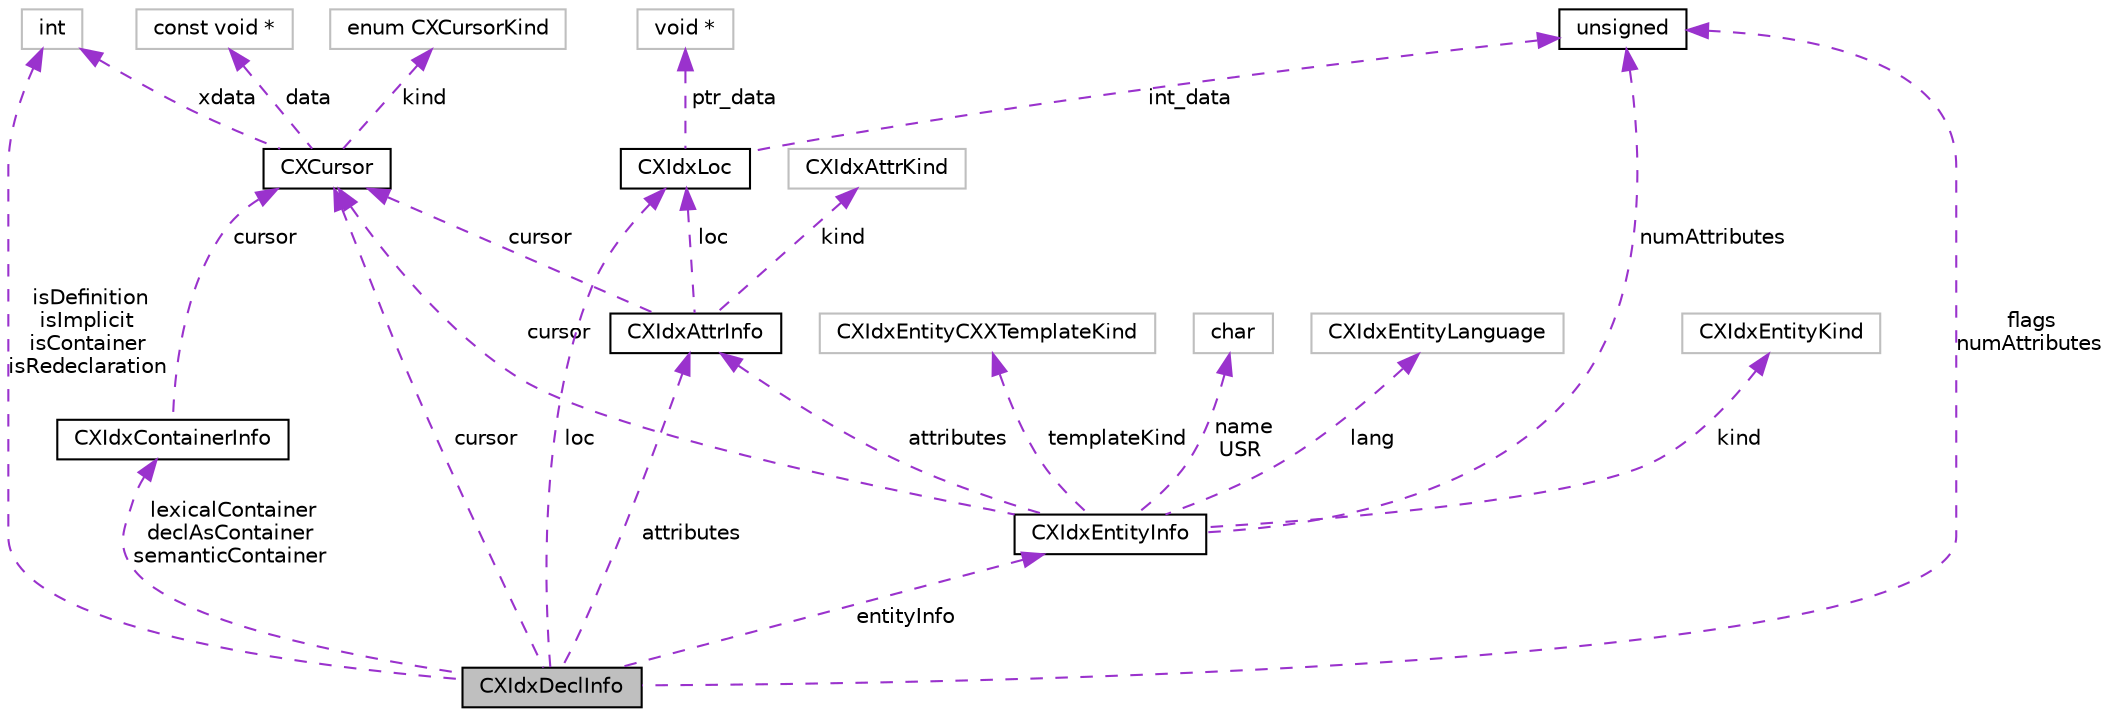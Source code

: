 digraph "CXIdxDeclInfo"
{
 // LATEX_PDF_SIZE
  bgcolor="transparent";
  edge [fontname="Helvetica",fontsize="10",labelfontname="Helvetica",labelfontsize="10"];
  node [fontname="Helvetica",fontsize="10",shape=record];
  Node1 [label="CXIdxDeclInfo",height=0.2,width=0.4,color="black", fillcolor="grey75", style="filled", fontcolor="black",tooltip=" "];
  Node2 -> Node1 [dir="back",color="darkorchid3",fontsize="10",style="dashed",label=" attributes" ,fontname="Helvetica"];
  Node2 [label="CXIdxAttrInfo",height=0.2,width=0.4,color="black",URL="$structCXIdxAttrInfo.html",tooltip=" "];
  Node3 -> Node2 [dir="back",color="darkorchid3",fontsize="10",style="dashed",label=" cursor" ,fontname="Helvetica"];
  Node3 [label="CXCursor",height=0.2,width=0.4,color="black",URL="$structCXCursor.html",tooltip="A cursor representing some element in the abstract syntax tree for a translation unit."];
  Node4 -> Node3 [dir="back",color="darkorchid3",fontsize="10",style="dashed",label=" data" ,fontname="Helvetica"];
  Node4 [label="const void *",height=0.2,width=0.4,color="grey75",tooltip=" "];
  Node5 -> Node3 [dir="back",color="darkorchid3",fontsize="10",style="dashed",label=" xdata" ,fontname="Helvetica"];
  Node5 [label="int",height=0.2,width=0.4,color="grey75",tooltip=" "];
  Node6 -> Node3 [dir="back",color="darkorchid3",fontsize="10",style="dashed",label=" kind" ,fontname="Helvetica"];
  Node6 [label="enum CXCursorKind",height=0.2,width=0.4,color="grey75",tooltip=" "];
  Node7 -> Node2 [dir="back",color="darkorchid3",fontsize="10",style="dashed",label=" loc" ,fontname="Helvetica"];
  Node7 [label="CXIdxLoc",height=0.2,width=0.4,color="black",URL="$structCXIdxLoc.html",tooltip="Source location passed to index callbacks."];
  Node8 -> Node7 [dir="back",color="darkorchid3",fontsize="10",style="dashed",label=" int_data" ,fontname="Helvetica"];
  Node8 [label="unsigned",height=0.2,width=0.4,color="black",URL="$classunsigned.html",tooltip=" "];
  Node9 -> Node7 [dir="back",color="darkorchid3",fontsize="10",style="dashed",label=" ptr_data" ,fontname="Helvetica"];
  Node9 [label="void *",height=0.2,width=0.4,color="grey75",tooltip=" "];
  Node10 -> Node2 [dir="back",color="darkorchid3",fontsize="10",style="dashed",label=" kind" ,fontname="Helvetica"];
  Node10 [label="CXIdxAttrKind",height=0.2,width=0.4,color="grey75",tooltip=" "];
  Node3 -> Node1 [dir="back",color="darkorchid3",fontsize="10",style="dashed",label=" cursor" ,fontname="Helvetica"];
  Node5 -> Node1 [dir="back",color="darkorchid3",fontsize="10",style="dashed",label=" isDefinition\nisImplicit\nisContainer\nisRedeclaration" ,fontname="Helvetica"];
  Node7 -> Node1 [dir="back",color="darkorchid3",fontsize="10",style="dashed",label=" loc" ,fontname="Helvetica"];
  Node11 -> Node1 [dir="back",color="darkorchid3",fontsize="10",style="dashed",label=" lexicalContainer\ndeclAsContainer\nsemanticContainer" ,fontname="Helvetica"];
  Node11 [label="CXIdxContainerInfo",height=0.2,width=0.4,color="black",URL="$structCXIdxContainerInfo.html",tooltip=" "];
  Node3 -> Node11 [dir="back",color="darkorchid3",fontsize="10",style="dashed",label=" cursor" ,fontname="Helvetica"];
  Node12 -> Node1 [dir="back",color="darkorchid3",fontsize="10",style="dashed",label=" entityInfo" ,fontname="Helvetica"];
  Node12 [label="CXIdxEntityInfo",height=0.2,width=0.4,color="black",URL="$structCXIdxEntityInfo.html",tooltip=" "];
  Node13 -> Node12 [dir="back",color="darkorchid3",fontsize="10",style="dashed",label=" kind" ,fontname="Helvetica"];
  Node13 [label="CXIdxEntityKind",height=0.2,width=0.4,color="grey75",tooltip=" "];
  Node14 -> Node12 [dir="back",color="darkorchid3",fontsize="10",style="dashed",label=" templateKind" ,fontname="Helvetica"];
  Node14 [label="CXIdxEntityCXXTemplateKind",height=0.2,width=0.4,color="grey75",tooltip=" "];
  Node15 -> Node12 [dir="back",color="darkorchid3",fontsize="10",style="dashed",label=" name\nUSR" ,fontname="Helvetica"];
  Node15 [label="char",height=0.2,width=0.4,color="grey75",tooltip=" "];
  Node2 -> Node12 [dir="back",color="darkorchid3",fontsize="10",style="dashed",label=" attributes" ,fontname="Helvetica"];
  Node3 -> Node12 [dir="back",color="darkorchid3",fontsize="10",style="dashed",label=" cursor" ,fontname="Helvetica"];
  Node16 -> Node12 [dir="back",color="darkorchid3",fontsize="10",style="dashed",label=" lang" ,fontname="Helvetica"];
  Node16 [label="CXIdxEntityLanguage",height=0.2,width=0.4,color="grey75",tooltip=" "];
  Node8 -> Node12 [dir="back",color="darkorchid3",fontsize="10",style="dashed",label=" numAttributes" ,fontname="Helvetica"];
  Node8 -> Node1 [dir="back",color="darkorchid3",fontsize="10",style="dashed",label=" flags\nnumAttributes" ,fontname="Helvetica"];
}
